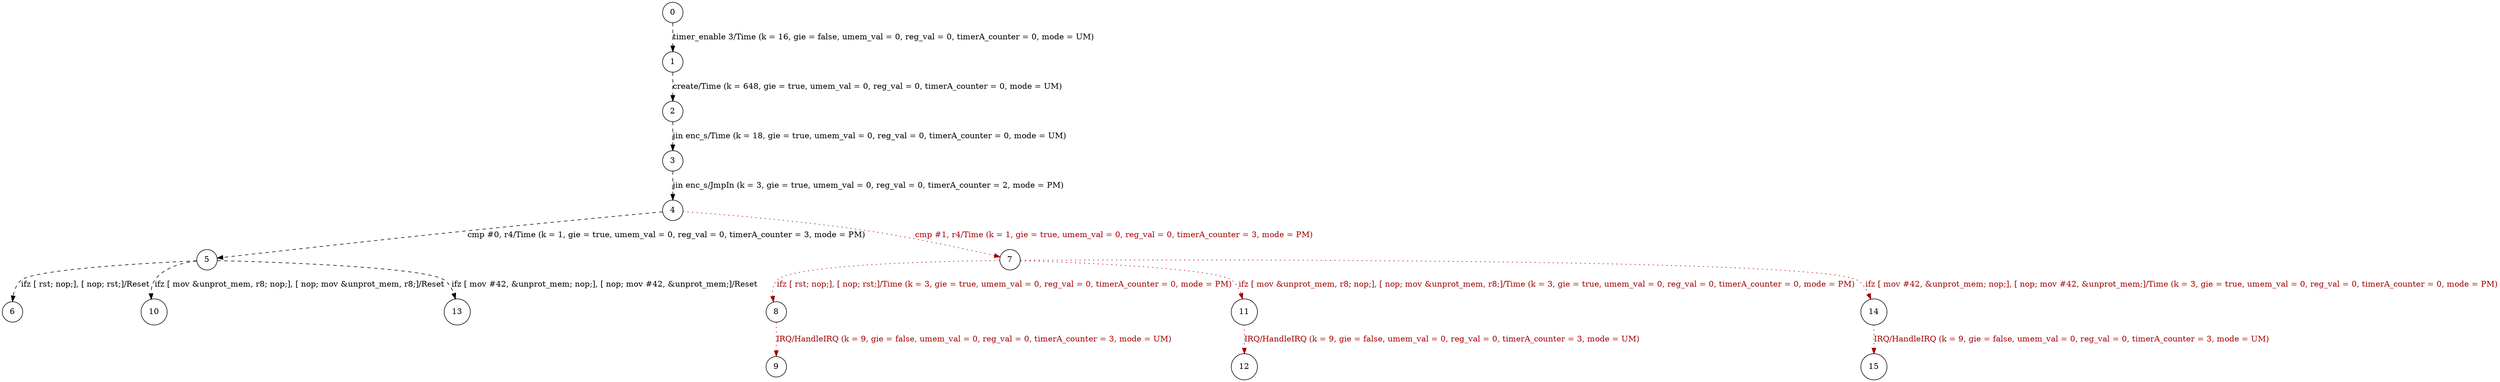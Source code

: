 digraph G {
  0 [shape=circle, ];
  1 [shape=circle, ];
  2 [shape=circle, ];
  3 [shape=circle, ];
  4 [shape=circle, ];
  5 [shape=circle, ];
  6 [shape=circle, ];
  7 [shape=circle, ];
  8 [shape=circle, ];
  9 [shape=circle, ];
  10 [shape=circle, ];
  11 [shape=circle, ];
  12 [shape=circle, ];
  13 [shape=circle, ];
  14 [shape=circle, ];
  15 [shape=circle, ];
  
  
  0 -> 1 [fontcolor="#000000", color="#000000",
          label="timer_enable 3/Time (k = 16, gie = false, umem_val = 0, reg_val = 0, timerA_counter = 0, mode = UM)",
          style="dashed", ];
  1 -> 2 [fontcolor="#000000", color="#000000",
          label="create/Time (k = 648, gie = true, umem_val = 0, reg_val = 0, timerA_counter = 0, mode = UM)",
          style="dashed", ];
  2 -> 3 [fontcolor="#000000", color="#000000",
          label="jin enc_s/Time (k = 18, gie = true, umem_val = 0, reg_val = 0, timerA_counter = 0, mode = UM)",
          style="dashed", ];
  3 -> 4 [fontcolor="#000000", color="#000000",
          label="jin enc_s/JmpIn (k = 3, gie = true, umem_val = 0, reg_val = 0, timerA_counter = 2, mode = PM)",
          style="dashed", ];
  4 -> 5 [fontcolor="#000000", color="#000000",
          label="cmp #0, r4/Time (k = 1, gie = true, umem_val = 0, reg_val = 0, timerA_counter = 3, mode = PM)",
          style="dashed", ];
  4 -> 7 [fontcolor="#A40000", color="#A40000",
          label="cmp #1, r4/Time (k = 1, gie = true, umem_val = 0, reg_val = 0, timerA_counter = 3, mode = PM)",
          style="dotted", ];
  5 -> 6 [fontcolor="#000000", color="#000000",
          label="ifz [ rst; nop;], [ nop; rst;]/Reset", style="dashed", ];
  5 -> 10 [fontcolor="#000000", color="#000000",
           label="ifz [ mov &unprot_mem, r8; nop;], [ nop; mov &unprot_mem, r8;]/Reset",
           style="dashed", ];
  5 -> 13 [fontcolor="#000000", color="#000000",
           label="ifz [ mov #42, &unprot_mem; nop;], [ nop; mov #42, &unprot_mem;]/Reset",
           style="dashed", ];
  7 -> 8 [fontcolor="#A40000", color="#A40000",
          label="ifz [ rst; nop;], [ nop; rst;]/Time (k = 3, gie = true, umem_val = 0, reg_val = 0, timerA_counter = 0, mode = PM)",
          style="dotted", ];
  7 -> 11 [fontcolor="#A40000", color="#A40000",
           label="ifz [ mov &unprot_mem, r8; nop;], [ nop; mov &unprot_mem, r8;]/Time (k = 3, gie = true, umem_val = 0, reg_val = 0, timerA_counter = 0, mode = PM)",
           style="dotted", ];
  7 -> 14 [fontcolor="#A40000", color="#A40000",
           label="ifz [ mov #42, &unprot_mem; nop;], [ nop; mov #42, &unprot_mem;]/Time (k = 3, gie = true, umem_val = 0, reg_val = 0, timerA_counter = 0, mode = PM)",
           style="dotted", ];
  8 -> 9 [fontcolor="#A40000", color="#A40000",
          label="IRQ/HandleIRQ (k = 9, gie = false, umem_val = 0, reg_val = 0, timerA_counter = 3, mode = UM)",
          style="dotted", ];
  11 -> 12 [fontcolor="#A40000", color="#A40000",
            label="IRQ/HandleIRQ (k = 9, gie = false, umem_val = 0, reg_val = 0, timerA_counter = 3, mode = UM)",
            style="dotted", ];
  14 -> 15 [fontcolor="#A40000", color="#A40000",
            label="IRQ/HandleIRQ (k = 9, gie = false, umem_val = 0, reg_val = 0, timerA_counter = 3, mode = UM)",
            style="dotted", ];
  
  }